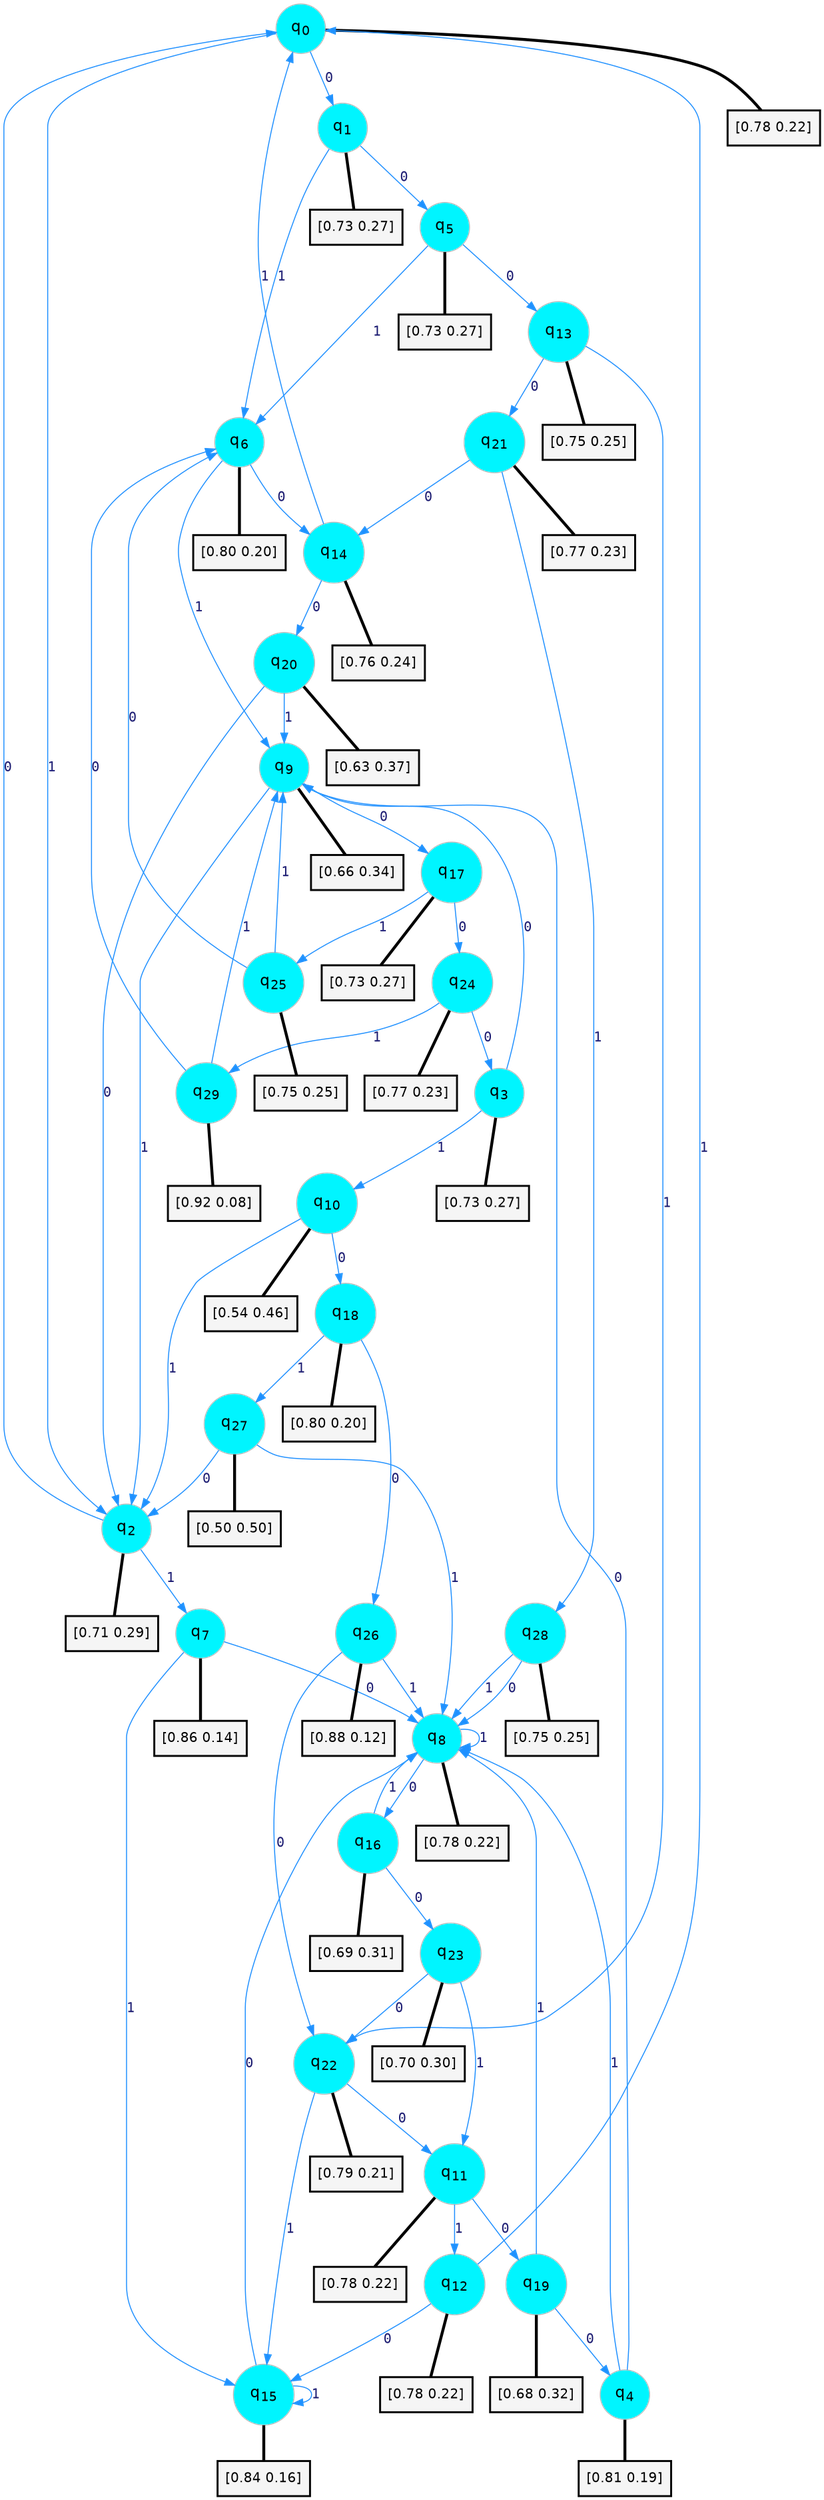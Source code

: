 digraph G {
graph [
bgcolor=transparent, dpi=300, rankdir=TD, size="40,25"];
node [
color=gray, fillcolor=turquoise1, fontcolor=black, fontname=Helvetica, fontsize=16, fontweight=bold, shape=circle, style=filled];
edge [
arrowsize=1, color=dodgerblue1, fontcolor=midnightblue, fontname=courier, fontweight=bold, penwidth=1, style=solid, weight=20];
0[label=<q<SUB>0</SUB>>];
1[label=<q<SUB>1</SUB>>];
2[label=<q<SUB>2</SUB>>];
3[label=<q<SUB>3</SUB>>];
4[label=<q<SUB>4</SUB>>];
5[label=<q<SUB>5</SUB>>];
6[label=<q<SUB>6</SUB>>];
7[label=<q<SUB>7</SUB>>];
8[label=<q<SUB>8</SUB>>];
9[label=<q<SUB>9</SUB>>];
10[label=<q<SUB>10</SUB>>];
11[label=<q<SUB>11</SUB>>];
12[label=<q<SUB>12</SUB>>];
13[label=<q<SUB>13</SUB>>];
14[label=<q<SUB>14</SUB>>];
15[label=<q<SUB>15</SUB>>];
16[label=<q<SUB>16</SUB>>];
17[label=<q<SUB>17</SUB>>];
18[label=<q<SUB>18</SUB>>];
19[label=<q<SUB>19</SUB>>];
20[label=<q<SUB>20</SUB>>];
21[label=<q<SUB>21</SUB>>];
22[label=<q<SUB>22</SUB>>];
23[label=<q<SUB>23</SUB>>];
24[label=<q<SUB>24</SUB>>];
25[label=<q<SUB>25</SUB>>];
26[label=<q<SUB>26</SUB>>];
27[label=<q<SUB>27</SUB>>];
28[label=<q<SUB>28</SUB>>];
29[label=<q<SUB>29</SUB>>];
30[label="[0.78 0.22]", shape=box,fontcolor=black, fontname=Helvetica, fontsize=14, penwidth=2, fillcolor=whitesmoke,color=black];
31[label="[0.73 0.27]", shape=box,fontcolor=black, fontname=Helvetica, fontsize=14, penwidth=2, fillcolor=whitesmoke,color=black];
32[label="[0.71 0.29]", shape=box,fontcolor=black, fontname=Helvetica, fontsize=14, penwidth=2, fillcolor=whitesmoke,color=black];
33[label="[0.73 0.27]", shape=box,fontcolor=black, fontname=Helvetica, fontsize=14, penwidth=2, fillcolor=whitesmoke,color=black];
34[label="[0.81 0.19]", shape=box,fontcolor=black, fontname=Helvetica, fontsize=14, penwidth=2, fillcolor=whitesmoke,color=black];
35[label="[0.73 0.27]", shape=box,fontcolor=black, fontname=Helvetica, fontsize=14, penwidth=2, fillcolor=whitesmoke,color=black];
36[label="[0.80 0.20]", shape=box,fontcolor=black, fontname=Helvetica, fontsize=14, penwidth=2, fillcolor=whitesmoke,color=black];
37[label="[0.86 0.14]", shape=box,fontcolor=black, fontname=Helvetica, fontsize=14, penwidth=2, fillcolor=whitesmoke,color=black];
38[label="[0.78 0.22]", shape=box,fontcolor=black, fontname=Helvetica, fontsize=14, penwidth=2, fillcolor=whitesmoke,color=black];
39[label="[0.66 0.34]", shape=box,fontcolor=black, fontname=Helvetica, fontsize=14, penwidth=2, fillcolor=whitesmoke,color=black];
40[label="[0.54 0.46]", shape=box,fontcolor=black, fontname=Helvetica, fontsize=14, penwidth=2, fillcolor=whitesmoke,color=black];
41[label="[0.78 0.22]", shape=box,fontcolor=black, fontname=Helvetica, fontsize=14, penwidth=2, fillcolor=whitesmoke,color=black];
42[label="[0.78 0.22]", shape=box,fontcolor=black, fontname=Helvetica, fontsize=14, penwidth=2, fillcolor=whitesmoke,color=black];
43[label="[0.75 0.25]", shape=box,fontcolor=black, fontname=Helvetica, fontsize=14, penwidth=2, fillcolor=whitesmoke,color=black];
44[label="[0.76 0.24]", shape=box,fontcolor=black, fontname=Helvetica, fontsize=14, penwidth=2, fillcolor=whitesmoke,color=black];
45[label="[0.84 0.16]", shape=box,fontcolor=black, fontname=Helvetica, fontsize=14, penwidth=2, fillcolor=whitesmoke,color=black];
46[label="[0.69 0.31]", shape=box,fontcolor=black, fontname=Helvetica, fontsize=14, penwidth=2, fillcolor=whitesmoke,color=black];
47[label="[0.73 0.27]", shape=box,fontcolor=black, fontname=Helvetica, fontsize=14, penwidth=2, fillcolor=whitesmoke,color=black];
48[label="[0.80 0.20]", shape=box,fontcolor=black, fontname=Helvetica, fontsize=14, penwidth=2, fillcolor=whitesmoke,color=black];
49[label="[0.68 0.32]", shape=box,fontcolor=black, fontname=Helvetica, fontsize=14, penwidth=2, fillcolor=whitesmoke,color=black];
50[label="[0.63 0.37]", shape=box,fontcolor=black, fontname=Helvetica, fontsize=14, penwidth=2, fillcolor=whitesmoke,color=black];
51[label="[0.77 0.23]", shape=box,fontcolor=black, fontname=Helvetica, fontsize=14, penwidth=2, fillcolor=whitesmoke,color=black];
52[label="[0.79 0.21]", shape=box,fontcolor=black, fontname=Helvetica, fontsize=14, penwidth=2, fillcolor=whitesmoke,color=black];
53[label="[0.70 0.30]", shape=box,fontcolor=black, fontname=Helvetica, fontsize=14, penwidth=2, fillcolor=whitesmoke,color=black];
54[label="[0.77 0.23]", shape=box,fontcolor=black, fontname=Helvetica, fontsize=14, penwidth=2, fillcolor=whitesmoke,color=black];
55[label="[0.75 0.25]", shape=box,fontcolor=black, fontname=Helvetica, fontsize=14, penwidth=2, fillcolor=whitesmoke,color=black];
56[label="[0.88 0.12]", shape=box,fontcolor=black, fontname=Helvetica, fontsize=14, penwidth=2, fillcolor=whitesmoke,color=black];
57[label="[0.50 0.50]", shape=box,fontcolor=black, fontname=Helvetica, fontsize=14, penwidth=2, fillcolor=whitesmoke,color=black];
58[label="[0.75 0.25]", shape=box,fontcolor=black, fontname=Helvetica, fontsize=14, penwidth=2, fillcolor=whitesmoke,color=black];
59[label="[0.92 0.08]", shape=box,fontcolor=black, fontname=Helvetica, fontsize=14, penwidth=2, fillcolor=whitesmoke,color=black];
0->1 [label=0];
0->2 [label=1];
0->30 [arrowhead=none, penwidth=3,color=black];
1->5 [label=0];
1->6 [label=1];
1->31 [arrowhead=none, penwidth=3,color=black];
2->0 [label=0];
2->7 [label=1];
2->32 [arrowhead=none, penwidth=3,color=black];
3->9 [label=0];
3->10 [label=1];
3->33 [arrowhead=none, penwidth=3,color=black];
4->9 [label=0];
4->8 [label=1];
4->34 [arrowhead=none, penwidth=3,color=black];
5->13 [label=0];
5->6 [label=1];
5->35 [arrowhead=none, penwidth=3,color=black];
6->14 [label=0];
6->9 [label=1];
6->36 [arrowhead=none, penwidth=3,color=black];
7->8 [label=0];
7->15 [label=1];
7->37 [arrowhead=none, penwidth=3,color=black];
8->16 [label=0];
8->8 [label=1];
8->38 [arrowhead=none, penwidth=3,color=black];
9->17 [label=0];
9->2 [label=1];
9->39 [arrowhead=none, penwidth=3,color=black];
10->18 [label=0];
10->2 [label=1];
10->40 [arrowhead=none, penwidth=3,color=black];
11->19 [label=0];
11->12 [label=1];
11->41 [arrowhead=none, penwidth=3,color=black];
12->15 [label=0];
12->0 [label=1];
12->42 [arrowhead=none, penwidth=3,color=black];
13->21 [label=0];
13->22 [label=1];
13->43 [arrowhead=none, penwidth=3,color=black];
14->20 [label=0];
14->0 [label=1];
14->44 [arrowhead=none, penwidth=3,color=black];
15->8 [label=0];
15->15 [label=1];
15->45 [arrowhead=none, penwidth=3,color=black];
16->23 [label=0];
16->8 [label=1];
16->46 [arrowhead=none, penwidth=3,color=black];
17->24 [label=0];
17->25 [label=1];
17->47 [arrowhead=none, penwidth=3,color=black];
18->26 [label=0];
18->27 [label=1];
18->48 [arrowhead=none, penwidth=3,color=black];
19->4 [label=0];
19->8 [label=1];
19->49 [arrowhead=none, penwidth=3,color=black];
20->2 [label=0];
20->9 [label=1];
20->50 [arrowhead=none, penwidth=3,color=black];
21->14 [label=0];
21->28 [label=1];
21->51 [arrowhead=none, penwidth=3,color=black];
22->11 [label=0];
22->15 [label=1];
22->52 [arrowhead=none, penwidth=3,color=black];
23->22 [label=0];
23->11 [label=1];
23->53 [arrowhead=none, penwidth=3,color=black];
24->3 [label=0];
24->29 [label=1];
24->54 [arrowhead=none, penwidth=3,color=black];
25->6 [label=0];
25->9 [label=1];
25->55 [arrowhead=none, penwidth=3,color=black];
26->22 [label=0];
26->8 [label=1];
26->56 [arrowhead=none, penwidth=3,color=black];
27->2 [label=0];
27->8 [label=1];
27->57 [arrowhead=none, penwidth=3,color=black];
28->8 [label=0];
28->8 [label=1];
28->58 [arrowhead=none, penwidth=3,color=black];
29->6 [label=0];
29->9 [label=1];
29->59 [arrowhead=none, penwidth=3,color=black];
}
